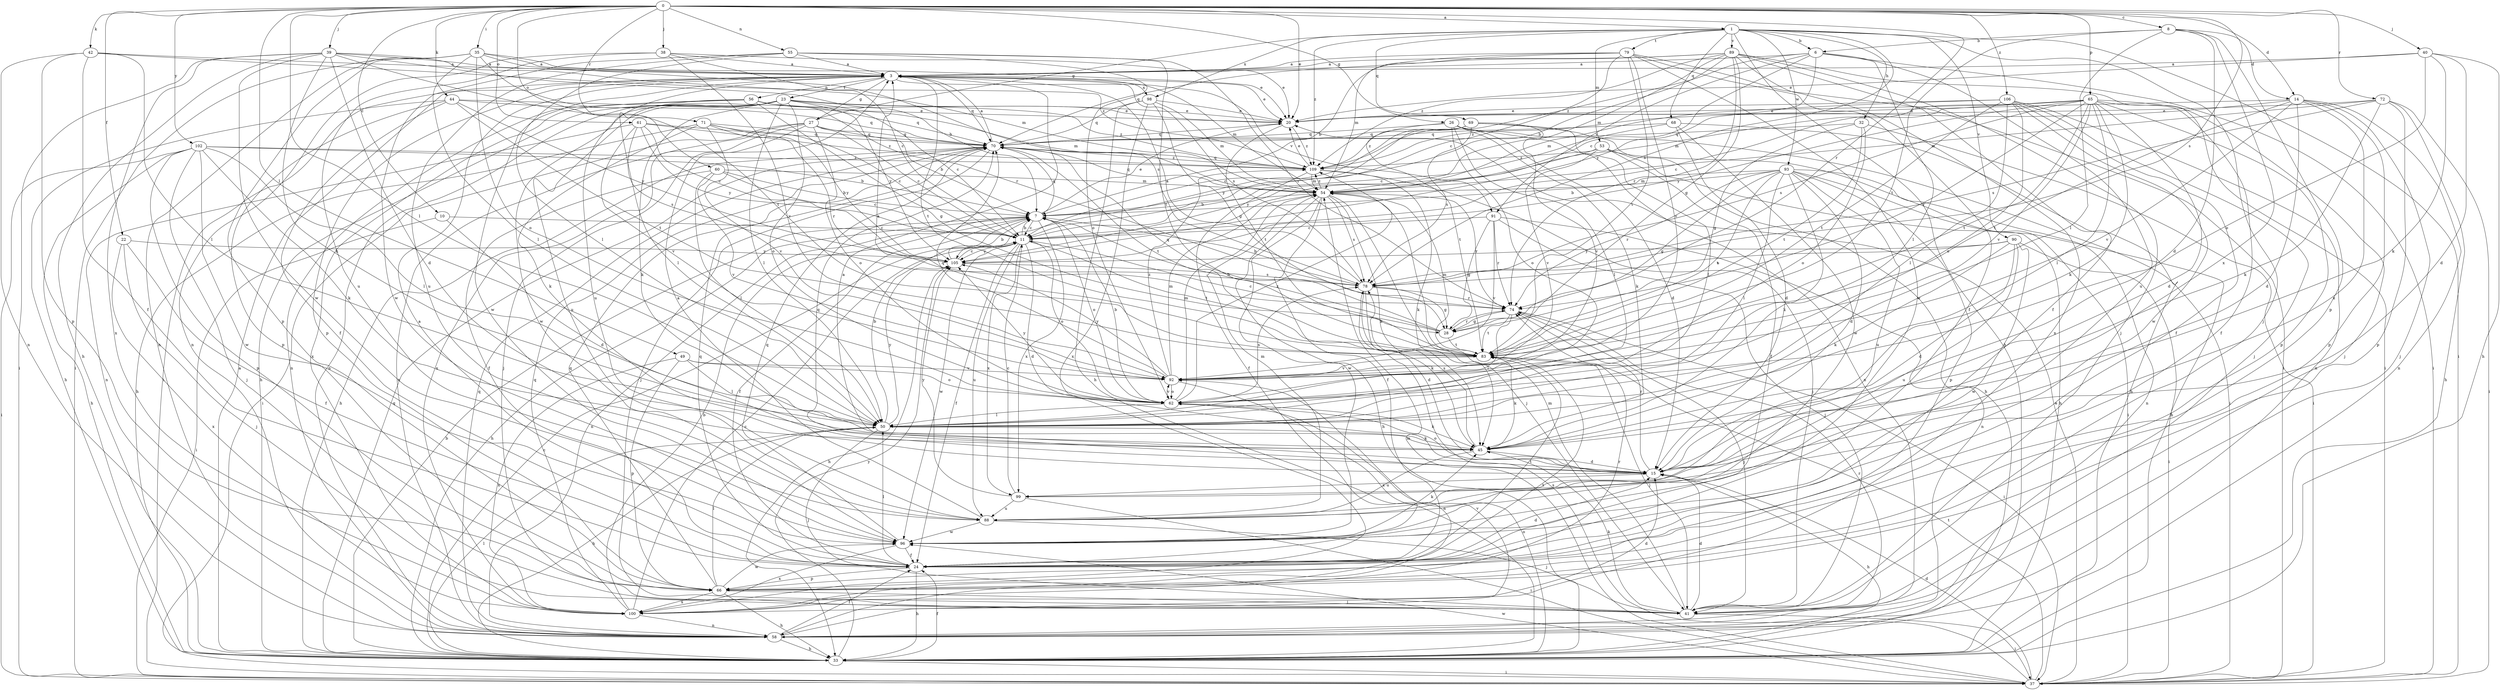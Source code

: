 strict digraph  {
0;
1;
3;
6;
7;
8;
10;
11;
14;
15;
20;
22;
23;
24;
26;
27;
28;
32;
33;
35;
37;
38;
39;
40;
41;
42;
44;
45;
49;
50;
53;
54;
55;
56;
58;
60;
61;
62;
65;
66;
68;
69;
70;
71;
72;
74;
78;
79;
83;
88;
89;
90;
91;
92;
93;
96;
98;
99;
100;
102;
105;
106;
109;
0 -> 1  [label=a];
0 -> 8  [label=c];
0 -> 10  [label=c];
0 -> 14  [label=d];
0 -> 20  [label=e];
0 -> 22  [label=f];
0 -> 26  [label=g];
0 -> 35  [label=i];
0 -> 38  [label=j];
0 -> 39  [label=j];
0 -> 40  [label=j];
0 -> 42  [label=k];
0 -> 44  [label=k];
0 -> 49  [label=l];
0 -> 50  [label=l];
0 -> 55  [label=n];
0 -> 60  [label=o];
0 -> 61  [label=o];
0 -> 65  [label=p];
0 -> 71  [label=r];
0 -> 72  [label=r];
0 -> 74  [label=r];
0 -> 78  [label=s];
0 -> 102  [label=y];
0 -> 106  [label=z];
1 -> 6  [label=b];
1 -> 27  [label=g];
1 -> 32  [label=h];
1 -> 33  [label=h];
1 -> 37  [label=i];
1 -> 41  [label=j];
1 -> 53  [label=m];
1 -> 68  [label=q];
1 -> 69  [label=q];
1 -> 78  [label=s];
1 -> 79  [label=t];
1 -> 89  [label=v];
1 -> 90  [label=v];
1 -> 93  [label=w];
1 -> 98  [label=x];
1 -> 109  [label=z];
3 -> 20  [label=e];
3 -> 23  [label=f];
3 -> 27  [label=g];
3 -> 37  [label=i];
3 -> 54  [label=m];
3 -> 56  [label=n];
3 -> 66  [label=p];
3 -> 70  [label=q];
3 -> 78  [label=s];
3 -> 83  [label=t];
3 -> 88  [label=u];
3 -> 91  [label=v];
3 -> 96  [label=w];
3 -> 98  [label=x];
6 -> 3  [label=a];
6 -> 11  [label=c];
6 -> 37  [label=i];
6 -> 50  [label=l];
6 -> 88  [label=u];
6 -> 91  [label=v];
6 -> 105  [label=y];
6 -> 109  [label=z];
7 -> 11  [label=c];
7 -> 20  [label=e];
7 -> 24  [label=f];
7 -> 33  [label=h];
7 -> 58  [label=n];
7 -> 62  [label=o];
7 -> 70  [label=q];
7 -> 99  [label=x];
8 -> 6  [label=b];
8 -> 14  [label=d];
8 -> 15  [label=d];
8 -> 50  [label=l];
8 -> 66  [label=p];
8 -> 83  [label=t];
8 -> 99  [label=x];
10 -> 11  [label=c];
10 -> 15  [label=d];
10 -> 37  [label=i];
11 -> 7  [label=b];
11 -> 15  [label=d];
11 -> 24  [label=f];
11 -> 62  [label=o];
11 -> 83  [label=t];
11 -> 88  [label=u];
11 -> 96  [label=w];
11 -> 99  [label=x];
11 -> 105  [label=y];
14 -> 15  [label=d];
14 -> 20  [label=e];
14 -> 41  [label=j];
14 -> 58  [label=n];
14 -> 66  [label=p];
14 -> 83  [label=t];
14 -> 92  [label=v];
14 -> 99  [label=x];
14 -> 109  [label=z];
15 -> 3  [label=a];
15 -> 33  [label=h];
15 -> 62  [label=o];
15 -> 70  [label=q];
15 -> 74  [label=r];
15 -> 99  [label=x];
20 -> 70  [label=q];
20 -> 83  [label=t];
20 -> 109  [label=z];
22 -> 24  [label=f];
22 -> 41  [label=j];
22 -> 100  [label=x];
22 -> 105  [label=y];
23 -> 11  [label=c];
23 -> 20  [label=e];
23 -> 33  [label=h];
23 -> 45  [label=k];
23 -> 50  [label=l];
23 -> 58  [label=n];
23 -> 62  [label=o];
23 -> 88  [label=u];
23 -> 96  [label=w];
23 -> 105  [label=y];
23 -> 109  [label=z];
24 -> 3  [label=a];
24 -> 15  [label=d];
24 -> 33  [label=h];
24 -> 50  [label=l];
24 -> 66  [label=p];
24 -> 70  [label=q];
24 -> 83  [label=t];
26 -> 15  [label=d];
26 -> 33  [label=h];
26 -> 45  [label=k];
26 -> 50  [label=l];
26 -> 58  [label=n];
26 -> 62  [label=o];
26 -> 70  [label=q];
26 -> 83  [label=t];
27 -> 7  [label=b];
27 -> 11  [label=c];
27 -> 37  [label=i];
27 -> 41  [label=j];
27 -> 58  [label=n];
27 -> 62  [label=o];
27 -> 70  [label=q];
27 -> 100  [label=x];
28 -> 7  [label=b];
28 -> 11  [label=c];
28 -> 70  [label=q];
28 -> 74  [label=r];
28 -> 83  [label=t];
32 -> 28  [label=g];
32 -> 37  [label=i];
32 -> 62  [label=o];
32 -> 70  [label=q];
32 -> 83  [label=t];
33 -> 3  [label=a];
33 -> 7  [label=b];
33 -> 11  [label=c];
33 -> 24  [label=f];
33 -> 37  [label=i];
33 -> 50  [label=l];
33 -> 62  [label=o];
33 -> 70  [label=q];
33 -> 105  [label=y];
35 -> 3  [label=a];
35 -> 20  [label=e];
35 -> 37  [label=i];
35 -> 50  [label=l];
35 -> 58  [label=n];
35 -> 62  [label=o];
35 -> 66  [label=p];
35 -> 74  [label=r];
35 -> 78  [label=s];
37 -> 15  [label=d];
37 -> 20  [label=e];
37 -> 54  [label=m];
37 -> 78  [label=s];
37 -> 83  [label=t];
37 -> 96  [label=w];
38 -> 3  [label=a];
38 -> 11  [label=c];
38 -> 20  [label=e];
38 -> 58  [label=n];
38 -> 88  [label=u];
38 -> 92  [label=v];
39 -> 3  [label=a];
39 -> 7  [label=b];
39 -> 15  [label=d];
39 -> 33  [label=h];
39 -> 37  [label=i];
39 -> 45  [label=k];
39 -> 54  [label=m];
39 -> 83  [label=t];
39 -> 96  [label=w];
39 -> 100  [label=x];
40 -> 3  [label=a];
40 -> 15  [label=d];
40 -> 20  [label=e];
40 -> 33  [label=h];
40 -> 45  [label=k];
40 -> 62  [label=o];
41 -> 15  [label=d];
41 -> 37  [label=i];
41 -> 45  [label=k];
41 -> 54  [label=m];
42 -> 3  [label=a];
42 -> 24  [label=f];
42 -> 50  [label=l];
42 -> 58  [label=n];
42 -> 66  [label=p];
42 -> 109  [label=z];
44 -> 20  [label=e];
44 -> 24  [label=f];
44 -> 33  [label=h];
44 -> 66  [label=p];
44 -> 70  [label=q];
44 -> 83  [label=t];
44 -> 105  [label=y];
45 -> 15  [label=d];
45 -> 78  [label=s];
45 -> 88  [label=u];
49 -> 50  [label=l];
49 -> 62  [label=o];
49 -> 66  [label=p];
49 -> 92  [label=v];
49 -> 100  [label=x];
50 -> 7  [label=b];
50 -> 33  [label=h];
50 -> 41  [label=j];
50 -> 45  [label=k];
50 -> 105  [label=y];
53 -> 24  [label=f];
53 -> 33  [label=h];
53 -> 37  [label=i];
53 -> 92  [label=v];
53 -> 105  [label=y];
53 -> 109  [label=z];
54 -> 7  [label=b];
54 -> 24  [label=f];
54 -> 33  [label=h];
54 -> 41  [label=j];
54 -> 45  [label=k];
54 -> 70  [label=q];
54 -> 74  [label=r];
54 -> 78  [label=s];
54 -> 96  [label=w];
54 -> 109  [label=z];
55 -> 3  [label=a];
55 -> 50  [label=l];
55 -> 62  [label=o];
55 -> 74  [label=r];
55 -> 83  [label=t];
55 -> 88  [label=u];
55 -> 96  [label=w];
56 -> 20  [label=e];
56 -> 28  [label=g];
56 -> 50  [label=l];
56 -> 54  [label=m];
56 -> 58  [label=n];
56 -> 70  [label=q];
56 -> 100  [label=x];
58 -> 24  [label=f];
58 -> 33  [label=h];
58 -> 70  [label=q];
58 -> 74  [label=r];
58 -> 92  [label=v];
60 -> 7  [label=b];
60 -> 11  [label=c];
60 -> 24  [label=f];
60 -> 50  [label=l];
60 -> 54  [label=m];
60 -> 92  [label=v];
61 -> 11  [label=c];
61 -> 58  [label=n];
61 -> 70  [label=q];
61 -> 78  [label=s];
61 -> 92  [label=v];
61 -> 105  [label=y];
61 -> 109  [label=z];
62 -> 7  [label=b];
62 -> 45  [label=k];
62 -> 50  [label=l];
62 -> 54  [label=m];
62 -> 78  [label=s];
62 -> 92  [label=v];
62 -> 105  [label=y];
62 -> 109  [label=z];
65 -> 11  [label=c];
65 -> 15  [label=d];
65 -> 20  [label=e];
65 -> 24  [label=f];
65 -> 41  [label=j];
65 -> 45  [label=k];
65 -> 50  [label=l];
65 -> 54  [label=m];
65 -> 66  [label=p];
65 -> 74  [label=r];
65 -> 78  [label=s];
65 -> 83  [label=t];
65 -> 92  [label=v];
65 -> 105  [label=y];
66 -> 33  [label=h];
66 -> 41  [label=j];
66 -> 50  [label=l];
66 -> 70  [label=q];
66 -> 96  [label=w];
66 -> 100  [label=x];
68 -> 11  [label=c];
68 -> 15  [label=d];
68 -> 33  [label=h];
68 -> 70  [label=q];
68 -> 96  [label=w];
69 -> 11  [label=c];
69 -> 37  [label=i];
69 -> 50  [label=l];
69 -> 70  [label=q];
69 -> 78  [label=s];
69 -> 92  [label=v];
69 -> 105  [label=y];
69 -> 109  [label=z];
70 -> 3  [label=a];
70 -> 33  [label=h];
70 -> 41  [label=j];
70 -> 83  [label=t];
70 -> 109  [label=z];
71 -> 11  [label=c];
71 -> 33  [label=h];
71 -> 45  [label=k];
71 -> 70  [label=q];
71 -> 74  [label=r];
71 -> 92  [label=v];
71 -> 105  [label=y];
72 -> 20  [label=e];
72 -> 33  [label=h];
72 -> 37  [label=i];
72 -> 45  [label=k];
72 -> 54  [label=m];
72 -> 66  [label=p];
72 -> 78  [label=s];
74 -> 28  [label=g];
74 -> 37  [label=i];
74 -> 41  [label=j];
74 -> 50  [label=l];
74 -> 83  [label=t];
78 -> 3  [label=a];
78 -> 7  [label=b];
78 -> 15  [label=d];
78 -> 28  [label=g];
78 -> 45  [label=k];
78 -> 74  [label=r];
79 -> 3  [label=a];
79 -> 7  [label=b];
79 -> 11  [label=c];
79 -> 24  [label=f];
79 -> 37  [label=i];
79 -> 54  [label=m];
79 -> 83  [label=t];
79 -> 92  [label=v];
79 -> 96  [label=w];
83 -> 3  [label=a];
83 -> 41  [label=j];
83 -> 45  [label=k];
83 -> 54  [label=m];
83 -> 92  [label=v];
88 -> 3  [label=a];
88 -> 41  [label=j];
88 -> 54  [label=m];
88 -> 96  [label=w];
89 -> 3  [label=a];
89 -> 7  [label=b];
89 -> 24  [label=f];
89 -> 28  [label=g];
89 -> 37  [label=i];
89 -> 41  [label=j];
89 -> 54  [label=m];
89 -> 70  [label=q];
89 -> 74  [label=r];
89 -> 100  [label=x];
89 -> 109  [label=z];
90 -> 15  [label=d];
90 -> 37  [label=i];
90 -> 45  [label=k];
90 -> 78  [label=s];
90 -> 88  [label=u];
90 -> 96  [label=w];
90 -> 105  [label=y];
91 -> 11  [label=c];
91 -> 28  [label=g];
91 -> 41  [label=j];
91 -> 58  [label=n];
91 -> 74  [label=r];
91 -> 92  [label=v];
92 -> 54  [label=m];
92 -> 58  [label=n];
92 -> 62  [label=o];
92 -> 70  [label=q];
92 -> 105  [label=y];
92 -> 109  [label=z];
93 -> 7  [label=b];
93 -> 15  [label=d];
93 -> 28  [label=g];
93 -> 33  [label=h];
93 -> 45  [label=k];
93 -> 50  [label=l];
93 -> 54  [label=m];
93 -> 58  [label=n];
93 -> 66  [label=p];
93 -> 74  [label=r];
93 -> 83  [label=t];
93 -> 88  [label=u];
96 -> 24  [label=f];
96 -> 45  [label=k];
96 -> 70  [label=q];
96 -> 100  [label=x];
98 -> 20  [label=e];
98 -> 28  [label=g];
98 -> 33  [label=h];
98 -> 54  [label=m];
98 -> 70  [label=q];
98 -> 100  [label=x];
99 -> 11  [label=c];
99 -> 37  [label=i];
99 -> 88  [label=u];
99 -> 105  [label=y];
100 -> 7  [label=b];
100 -> 11  [label=c];
100 -> 15  [label=d];
100 -> 58  [label=n];
100 -> 70  [label=q];
100 -> 74  [label=r];
100 -> 83  [label=t];
102 -> 7  [label=b];
102 -> 33  [label=h];
102 -> 37  [label=i];
102 -> 41  [label=j];
102 -> 45  [label=k];
102 -> 50  [label=l];
102 -> 66  [label=p];
102 -> 96  [label=w];
102 -> 109  [label=z];
105 -> 7  [label=b];
105 -> 11  [label=c];
105 -> 33  [label=h];
105 -> 78  [label=s];
106 -> 20  [label=e];
106 -> 24  [label=f];
106 -> 41  [label=j];
106 -> 50  [label=l];
106 -> 54  [label=m];
106 -> 58  [label=n];
106 -> 62  [label=o];
106 -> 83  [label=t];
106 -> 96  [label=w];
109 -> 20  [label=e];
109 -> 24  [label=f];
109 -> 41  [label=j];
109 -> 45  [label=k];
109 -> 54  [label=m];
109 -> 70  [label=q];
}
